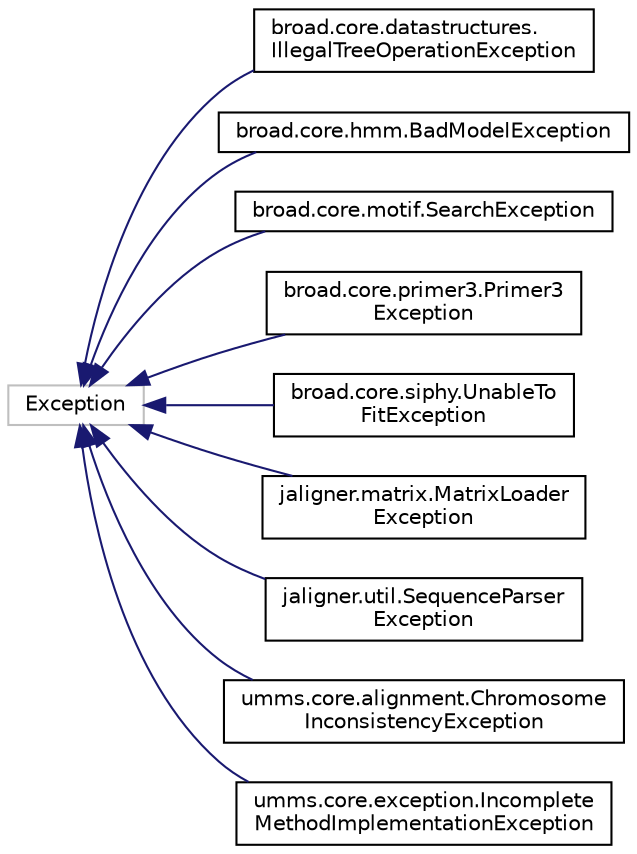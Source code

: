 digraph "Graphical Class Hierarchy"
{
  edge [fontname="Helvetica",fontsize="10",labelfontname="Helvetica",labelfontsize="10"];
  node [fontname="Helvetica",fontsize="10",shape=record];
  rankdir="LR";
  Node1 [label="Exception",height=0.2,width=0.4,color="grey75", fillcolor="white", style="filled"];
  Node1 -> Node2 [dir="back",color="midnightblue",fontsize="10",style="solid",fontname="Helvetica"];
  Node2 [label="broad.core.datastructures.\lIllegalTreeOperationException",height=0.2,width=0.4,color="black", fillcolor="white", style="filled",URL="$classbroad_1_1core_1_1datastructures_1_1_illegal_tree_operation_exception.html"];
  Node1 -> Node3 [dir="back",color="midnightblue",fontsize="10",style="solid",fontname="Helvetica"];
  Node3 [label="broad.core.hmm.BadModelException",height=0.2,width=0.4,color="black", fillcolor="white", style="filled",URL="$classbroad_1_1core_1_1hmm_1_1_bad_model_exception.html"];
  Node1 -> Node4 [dir="back",color="midnightblue",fontsize="10",style="solid",fontname="Helvetica"];
  Node4 [label="broad.core.motif.SearchException",height=0.2,width=0.4,color="black", fillcolor="white", style="filled",URL="$classbroad_1_1core_1_1motif_1_1_search_exception.html"];
  Node1 -> Node5 [dir="back",color="midnightblue",fontsize="10",style="solid",fontname="Helvetica"];
  Node5 [label="broad.core.primer3.Primer3\lException",height=0.2,width=0.4,color="black", fillcolor="white", style="filled",URL="$classbroad_1_1core_1_1primer3_1_1_primer3_exception.html"];
  Node1 -> Node6 [dir="back",color="midnightblue",fontsize="10",style="solid",fontname="Helvetica"];
  Node6 [label="broad.core.siphy.UnableTo\lFitException",height=0.2,width=0.4,color="black", fillcolor="white", style="filled",URL="$classbroad_1_1core_1_1siphy_1_1_unable_to_fit_exception.html"];
  Node1 -> Node7 [dir="back",color="midnightblue",fontsize="10",style="solid",fontname="Helvetica"];
  Node7 [label="jaligner.matrix.MatrixLoader\lException",height=0.2,width=0.4,color="black", fillcolor="white", style="filled",URL="$classjaligner_1_1matrix_1_1_matrix_loader_exception.html"];
  Node1 -> Node8 [dir="back",color="midnightblue",fontsize="10",style="solid",fontname="Helvetica"];
  Node8 [label="jaligner.util.SequenceParser\lException",height=0.2,width=0.4,color="black", fillcolor="white", style="filled",URL="$classjaligner_1_1util_1_1_sequence_parser_exception.html"];
  Node1 -> Node9 [dir="back",color="midnightblue",fontsize="10",style="solid",fontname="Helvetica"];
  Node9 [label="umms.core.alignment.Chromosome\lInconsistencyException",height=0.2,width=0.4,color="black", fillcolor="white", style="filled",URL="$classumms_1_1core_1_1alignment_1_1_chromosome_inconsistency_exception.html"];
  Node1 -> Node10 [dir="back",color="midnightblue",fontsize="10",style="solid",fontname="Helvetica"];
  Node10 [label="umms.core.exception.Incomplete\lMethodImplementationException",height=0.2,width=0.4,color="black", fillcolor="white", style="filled",URL="$classumms_1_1core_1_1exception_1_1_incomplete_method_implementation_exception.html"];
}
